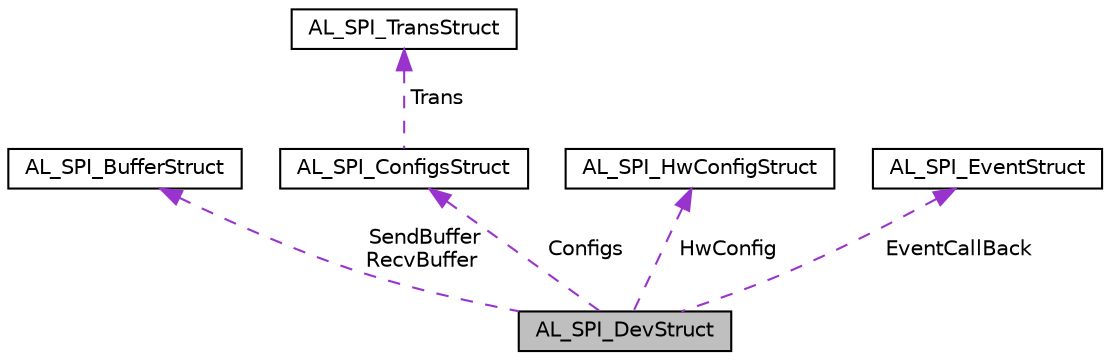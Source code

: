 digraph "AL_SPI_DevStruct"
{
  edge [fontname="Helvetica",fontsize="10",labelfontname="Helvetica",labelfontsize="10"];
  node [fontname="Helvetica",fontsize="10",shape=record];
  Node1 [label="AL_SPI_DevStruct",height=0.2,width=0.4,color="black", fillcolor="grey75", style="filled", fontcolor="black"];
  Node2 -> Node1 [dir="back",color="darkorchid3",fontsize="10",style="dashed",label=" SendBuffer\nRecvBuffer" ,fontname="Helvetica"];
  Node2 [label="AL_SPI_BufferStruct",height=0.2,width=0.4,color="black", fillcolor="white", style="filled",URL="$structAL__SPI__BufferStruct.html"];
  Node3 -> Node1 [dir="back",color="darkorchid3",fontsize="10",style="dashed",label=" Configs" ,fontname="Helvetica"];
  Node3 [label="AL_SPI_ConfigsStruct",height=0.2,width=0.4,color="black", fillcolor="white", style="filled",URL="$structAL__SPI__ConfigsStruct.html",tooltip="Configs Struct. "];
  Node4 -> Node3 [dir="back",color="darkorchid3",fontsize="10",style="dashed",label=" Trans" ,fontname="Helvetica"];
  Node4 [label="AL_SPI_TransStruct",height=0.2,width=0.4,color="black", fillcolor="white", style="filled",URL="$structAL__SPI__TransStruct.html"];
  Node5 -> Node1 [dir="back",color="darkorchid3",fontsize="10",style="dashed",label=" HwConfig" ,fontname="Helvetica"];
  Node5 [label="AL_SPI_HwConfigStruct",height=0.2,width=0.4,color="black", fillcolor="white", style="filled",URL="$structAL__SPI__HwConfigStruct.html"];
  Node6 -> Node1 [dir="back",color="darkorchid3",fontsize="10",style="dashed",label=" EventCallBack" ,fontname="Helvetica"];
  Node6 [label="AL_SPI_EventStruct",height=0.2,width=0.4,color="black", fillcolor="white", style="filled",URL="$structAL__SPI__EventStruct.html"];
}

